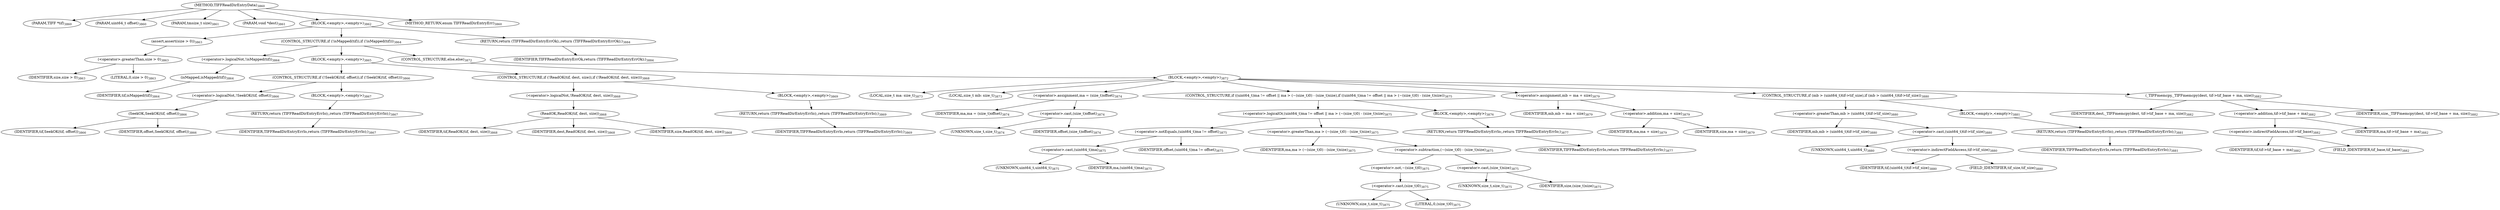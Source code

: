 digraph "TIFFReadDirEntryData" {  
"87997" [label = <(METHOD,TIFFReadDirEntryData)<SUB>3860</SUB>> ]
"87998" [label = <(PARAM,TIFF *tif)<SUB>3860</SUB>> ]
"87999" [label = <(PARAM,uint64_t offset)<SUB>3860</SUB>> ]
"88000" [label = <(PARAM,tmsize_t size)<SUB>3861</SUB>> ]
"88001" [label = <(PARAM,void *dest)<SUB>3861</SUB>> ]
"88002" [label = <(BLOCK,&lt;empty&gt;,&lt;empty&gt;)<SUB>3862</SUB>> ]
"88003" [label = <(assert,assert(size &gt; 0))<SUB>3863</SUB>> ]
"88004" [label = <(&lt;operator&gt;.greaterThan,size &gt; 0)<SUB>3863</SUB>> ]
"88005" [label = <(IDENTIFIER,size,size &gt; 0)<SUB>3863</SUB>> ]
"88006" [label = <(LITERAL,0,size &gt; 0)<SUB>3863</SUB>> ]
"88007" [label = <(CONTROL_STRUCTURE,if (!isMapped(tif)),if (!isMapped(tif)))<SUB>3864</SUB>> ]
"88008" [label = <(&lt;operator&gt;.logicalNot,!isMapped(tif))<SUB>3864</SUB>> ]
"88009" [label = <(isMapped,isMapped(tif))<SUB>3864</SUB>> ]
"88010" [label = <(IDENTIFIER,tif,isMapped(tif))<SUB>3864</SUB>> ]
"88011" [label = <(BLOCK,&lt;empty&gt;,&lt;empty&gt;)<SUB>3865</SUB>> ]
"88012" [label = <(CONTROL_STRUCTURE,if (!SeekOK(tif, offset)),if (!SeekOK(tif, offset)))<SUB>3866</SUB>> ]
"88013" [label = <(&lt;operator&gt;.logicalNot,!SeekOK(tif, offset))<SUB>3866</SUB>> ]
"88014" [label = <(SeekOK,SeekOK(tif, offset))<SUB>3866</SUB>> ]
"88015" [label = <(IDENTIFIER,tif,SeekOK(tif, offset))<SUB>3866</SUB>> ]
"88016" [label = <(IDENTIFIER,offset,SeekOK(tif, offset))<SUB>3866</SUB>> ]
"88017" [label = <(BLOCK,&lt;empty&gt;,&lt;empty&gt;)<SUB>3867</SUB>> ]
"88018" [label = <(RETURN,return (TIFFReadDirEntryErrIo);,return (TIFFReadDirEntryErrIo);)<SUB>3867</SUB>> ]
"88019" [label = <(IDENTIFIER,TIFFReadDirEntryErrIo,return (TIFFReadDirEntryErrIo);)<SUB>3867</SUB>> ]
"88020" [label = <(CONTROL_STRUCTURE,if (!ReadOK(tif, dest, size)),if (!ReadOK(tif, dest, size)))<SUB>3868</SUB>> ]
"88021" [label = <(&lt;operator&gt;.logicalNot,!ReadOK(tif, dest, size))<SUB>3868</SUB>> ]
"88022" [label = <(ReadOK,ReadOK(tif, dest, size))<SUB>3868</SUB>> ]
"88023" [label = <(IDENTIFIER,tif,ReadOK(tif, dest, size))<SUB>3868</SUB>> ]
"88024" [label = <(IDENTIFIER,dest,ReadOK(tif, dest, size))<SUB>3868</SUB>> ]
"88025" [label = <(IDENTIFIER,size,ReadOK(tif, dest, size))<SUB>3868</SUB>> ]
"88026" [label = <(BLOCK,&lt;empty&gt;,&lt;empty&gt;)<SUB>3869</SUB>> ]
"88027" [label = <(RETURN,return (TIFFReadDirEntryErrIo);,return (TIFFReadDirEntryErrIo);)<SUB>3869</SUB>> ]
"88028" [label = <(IDENTIFIER,TIFFReadDirEntryErrIo,return (TIFFReadDirEntryErrIo);)<SUB>3869</SUB>> ]
"88029" [label = <(CONTROL_STRUCTURE,else,else)<SUB>3872</SUB>> ]
"88030" [label = <(BLOCK,&lt;empty&gt;,&lt;empty&gt;)<SUB>3872</SUB>> ]
"88031" [label = <(LOCAL,size_t ma: size_t)<SUB>3873</SUB>> ]
"88032" [label = <(LOCAL,size_t mb: size_t)<SUB>3873</SUB>> ]
"88033" [label = <(&lt;operator&gt;.assignment,ma = (size_t)offset)<SUB>3874</SUB>> ]
"88034" [label = <(IDENTIFIER,ma,ma = (size_t)offset)<SUB>3874</SUB>> ]
"88035" [label = <(&lt;operator&gt;.cast,(size_t)offset)<SUB>3874</SUB>> ]
"88036" [label = <(UNKNOWN,size_t,size_t)<SUB>3874</SUB>> ]
"88037" [label = <(IDENTIFIER,offset,(size_t)offset)<SUB>3874</SUB>> ]
"88038" [label = <(CONTROL_STRUCTURE,if ((uint64_t)ma != offset || ma &gt; (~(size_t)0) - (size_t)size),if ((uint64_t)ma != offset || ma &gt; (~(size_t)0) - (size_t)size))<SUB>3875</SUB>> ]
"88039" [label = <(&lt;operator&gt;.logicalOr,(uint64_t)ma != offset || ma &gt; (~(size_t)0) - (size_t)size)<SUB>3875</SUB>> ]
"88040" [label = <(&lt;operator&gt;.notEquals,(uint64_t)ma != offset)<SUB>3875</SUB>> ]
"88041" [label = <(&lt;operator&gt;.cast,(uint64_t)ma)<SUB>3875</SUB>> ]
"88042" [label = <(UNKNOWN,uint64_t,uint64_t)<SUB>3875</SUB>> ]
"88043" [label = <(IDENTIFIER,ma,(uint64_t)ma)<SUB>3875</SUB>> ]
"88044" [label = <(IDENTIFIER,offset,(uint64_t)ma != offset)<SUB>3875</SUB>> ]
"88045" [label = <(&lt;operator&gt;.greaterThan,ma &gt; (~(size_t)0) - (size_t)size)<SUB>3875</SUB>> ]
"88046" [label = <(IDENTIFIER,ma,ma &gt; (~(size_t)0) - (size_t)size)<SUB>3875</SUB>> ]
"88047" [label = <(&lt;operator&gt;.subtraction,(~(size_t)0) - (size_t)size)<SUB>3875</SUB>> ]
"88048" [label = <(&lt;operator&gt;.not,~(size_t)0)<SUB>3875</SUB>> ]
"88049" [label = <(&lt;operator&gt;.cast,(size_t)0)<SUB>3875</SUB>> ]
"88050" [label = <(UNKNOWN,size_t,size_t)<SUB>3875</SUB>> ]
"88051" [label = <(LITERAL,0,(size_t)0)<SUB>3875</SUB>> ]
"88052" [label = <(&lt;operator&gt;.cast,(size_t)size)<SUB>3875</SUB>> ]
"88053" [label = <(UNKNOWN,size_t,size_t)<SUB>3875</SUB>> ]
"88054" [label = <(IDENTIFIER,size,(size_t)size)<SUB>3875</SUB>> ]
"88055" [label = <(BLOCK,&lt;empty&gt;,&lt;empty&gt;)<SUB>3876</SUB>> ]
"88056" [label = <(RETURN,return TIFFReadDirEntryErrIo;,return TIFFReadDirEntryErrIo;)<SUB>3877</SUB>> ]
"88057" [label = <(IDENTIFIER,TIFFReadDirEntryErrIo,return TIFFReadDirEntryErrIo;)<SUB>3877</SUB>> ]
"88058" [label = <(&lt;operator&gt;.assignment,mb = ma + size)<SUB>3879</SUB>> ]
"88059" [label = <(IDENTIFIER,mb,mb = ma + size)<SUB>3879</SUB>> ]
"88060" [label = <(&lt;operator&gt;.addition,ma + size)<SUB>3879</SUB>> ]
"88061" [label = <(IDENTIFIER,ma,ma + size)<SUB>3879</SUB>> ]
"88062" [label = <(IDENTIFIER,size,ma + size)<SUB>3879</SUB>> ]
"88063" [label = <(CONTROL_STRUCTURE,if (mb &gt; (uint64_t)tif-&gt;tif_size),if (mb &gt; (uint64_t)tif-&gt;tif_size))<SUB>3880</SUB>> ]
"88064" [label = <(&lt;operator&gt;.greaterThan,mb &gt; (uint64_t)tif-&gt;tif_size)<SUB>3880</SUB>> ]
"88065" [label = <(IDENTIFIER,mb,mb &gt; (uint64_t)tif-&gt;tif_size)<SUB>3880</SUB>> ]
"88066" [label = <(&lt;operator&gt;.cast,(uint64_t)tif-&gt;tif_size)<SUB>3880</SUB>> ]
"88067" [label = <(UNKNOWN,uint64_t,uint64_t)<SUB>3880</SUB>> ]
"88068" [label = <(&lt;operator&gt;.indirectFieldAccess,tif-&gt;tif_size)<SUB>3880</SUB>> ]
"88069" [label = <(IDENTIFIER,tif,(uint64_t)tif-&gt;tif_size)<SUB>3880</SUB>> ]
"88070" [label = <(FIELD_IDENTIFIER,tif_size,tif_size)<SUB>3880</SUB>> ]
"88071" [label = <(BLOCK,&lt;empty&gt;,&lt;empty&gt;)<SUB>3881</SUB>> ]
"88072" [label = <(RETURN,return (TIFFReadDirEntryErrIo);,return (TIFFReadDirEntryErrIo);)<SUB>3881</SUB>> ]
"88073" [label = <(IDENTIFIER,TIFFReadDirEntryErrIo,return (TIFFReadDirEntryErrIo);)<SUB>3881</SUB>> ]
"88074" [label = <(_TIFFmemcpy,_TIFFmemcpy(dest, tif-&gt;tif_base + ma, size))<SUB>3882</SUB>> ]
"88075" [label = <(IDENTIFIER,dest,_TIFFmemcpy(dest, tif-&gt;tif_base + ma, size))<SUB>3882</SUB>> ]
"88076" [label = <(&lt;operator&gt;.addition,tif-&gt;tif_base + ma)<SUB>3882</SUB>> ]
"88077" [label = <(&lt;operator&gt;.indirectFieldAccess,tif-&gt;tif_base)<SUB>3882</SUB>> ]
"88078" [label = <(IDENTIFIER,tif,tif-&gt;tif_base + ma)<SUB>3882</SUB>> ]
"88079" [label = <(FIELD_IDENTIFIER,tif_base,tif_base)<SUB>3882</SUB>> ]
"88080" [label = <(IDENTIFIER,ma,tif-&gt;tif_base + ma)<SUB>3882</SUB>> ]
"88081" [label = <(IDENTIFIER,size,_TIFFmemcpy(dest, tif-&gt;tif_base + ma, size))<SUB>3882</SUB>> ]
"88082" [label = <(RETURN,return (TIFFReadDirEntryErrOk);,return (TIFFReadDirEntryErrOk);)<SUB>3884</SUB>> ]
"88083" [label = <(IDENTIFIER,TIFFReadDirEntryErrOk,return (TIFFReadDirEntryErrOk);)<SUB>3884</SUB>> ]
"88084" [label = <(METHOD_RETURN,enum TIFFReadDirEntryErr)<SUB>3860</SUB>> ]
  "87997" -> "87998" 
  "87997" -> "87999" 
  "87997" -> "88000" 
  "87997" -> "88001" 
  "87997" -> "88002" 
  "87997" -> "88084" 
  "88002" -> "88003" 
  "88002" -> "88007" 
  "88002" -> "88082" 
  "88003" -> "88004" 
  "88004" -> "88005" 
  "88004" -> "88006" 
  "88007" -> "88008" 
  "88007" -> "88011" 
  "88007" -> "88029" 
  "88008" -> "88009" 
  "88009" -> "88010" 
  "88011" -> "88012" 
  "88011" -> "88020" 
  "88012" -> "88013" 
  "88012" -> "88017" 
  "88013" -> "88014" 
  "88014" -> "88015" 
  "88014" -> "88016" 
  "88017" -> "88018" 
  "88018" -> "88019" 
  "88020" -> "88021" 
  "88020" -> "88026" 
  "88021" -> "88022" 
  "88022" -> "88023" 
  "88022" -> "88024" 
  "88022" -> "88025" 
  "88026" -> "88027" 
  "88027" -> "88028" 
  "88029" -> "88030" 
  "88030" -> "88031" 
  "88030" -> "88032" 
  "88030" -> "88033" 
  "88030" -> "88038" 
  "88030" -> "88058" 
  "88030" -> "88063" 
  "88030" -> "88074" 
  "88033" -> "88034" 
  "88033" -> "88035" 
  "88035" -> "88036" 
  "88035" -> "88037" 
  "88038" -> "88039" 
  "88038" -> "88055" 
  "88039" -> "88040" 
  "88039" -> "88045" 
  "88040" -> "88041" 
  "88040" -> "88044" 
  "88041" -> "88042" 
  "88041" -> "88043" 
  "88045" -> "88046" 
  "88045" -> "88047" 
  "88047" -> "88048" 
  "88047" -> "88052" 
  "88048" -> "88049" 
  "88049" -> "88050" 
  "88049" -> "88051" 
  "88052" -> "88053" 
  "88052" -> "88054" 
  "88055" -> "88056" 
  "88056" -> "88057" 
  "88058" -> "88059" 
  "88058" -> "88060" 
  "88060" -> "88061" 
  "88060" -> "88062" 
  "88063" -> "88064" 
  "88063" -> "88071" 
  "88064" -> "88065" 
  "88064" -> "88066" 
  "88066" -> "88067" 
  "88066" -> "88068" 
  "88068" -> "88069" 
  "88068" -> "88070" 
  "88071" -> "88072" 
  "88072" -> "88073" 
  "88074" -> "88075" 
  "88074" -> "88076" 
  "88074" -> "88081" 
  "88076" -> "88077" 
  "88076" -> "88080" 
  "88077" -> "88078" 
  "88077" -> "88079" 
  "88082" -> "88083" 
}
